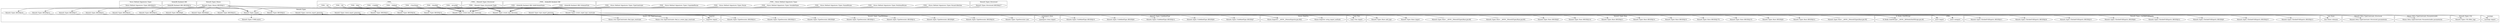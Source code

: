 digraph {
graph [overlap=false]
subgraph cluster_Parse_Method_Signatures_Types {
	label="Parse::Method::Signatures::Types";
	"Parse::Method::Signatures::Types::BEGIN@10";
}
subgraph cluster_KiokuDB_Backend_DBI {
	label="KiokuDB::Backend::DBI";
	"KiokuDB::Backend::DBI::BEGIN@14";
}
subgraph cluster_MooseX_Types_Moose {
	label="MooseX::Types::Moose";
	"MooseX::Types::Moose::BEGIN@11";
}
subgraph cluster_MooseX_Types_Util {
	label="MooseX::Types::Util";
	"MooseX::Types::Util::filter_tags";
}
subgraph cluster_Sub_Name {
	label="Sub::Name";
	"Sub::Name::subname";
}
subgraph cluster_namespace_clean {
	label="namespace::clean";
	"namespace::clean::import";
}
subgraph cluster___TYPE__ {
	label="__TYPE__";
	"__TYPE__::CodeRef";
	"__TYPE__::ArrayRef";
	"__TYPE__::Bool";
	"__TYPE__::Str";
	"__TYPE__::Int";
	"__TYPE__::ClassName";
	"__TYPE__::Defined";
	"__TYPE__::HashRef";
}
subgraph cluster_MooseX_Types {
	label="MooseX::Types";
	"MooseX::Types::create_base_type_constraint";
	"MooseX::Types::BEGIN@16";
	"MooseX::Types::BEGIN@10";
	"MooseX::Types::BEGIN@19";
	"MooseX::Types::coercion_export_generator";
	"MooseX::Types::BEGIN@13";
	"MooseX::Types::CORE:match";
	"MooseX::Types::BEGIN@12";
	"MooseX::Types::check_export_generator";
	"MooseX::Types::BEGIN@5";
	"MooseX::Types::BEGIN@9";
	"MooseX::Types::BEGIN@15";
	"MooseX::Types::BEGIN@11";
	"MooseX::Types::BEGIN@34";
	"MooseX::Types::create_type_decorator";
	"MooseX::Types::BEGIN@21";
	"MooseX::Types::BEGIN@14";
	"MooseX::Types::type_export_generator";
	"MooseX::Types::create_arged_type_constraint";
	"MooseX::Types::import";
	"MooseX::Types::BEGIN@17";
}
subgraph cluster_warnings {
	label="warnings";
	"warnings::import";
}
subgraph cluster_MooseX_Types_TypeDecorator {
	label="MooseX::Types::TypeDecorator";
	"MooseX::Types::TypeDecorator::BEGIN@8";
	"MooseX::Types::TypeDecorator::BEGIN@12";
	"MooseX::Types::TypeDecorator::BEGIN@11";
	"MooseX::Types::TypeDecorator::new";
	"MooseX::Types::TypeDecorator::BEGIN@13";
	"MooseX::Types::TypeDecorator::BEGIN@14";
	"MooseX::Types::TypeDecorator::BEGIN@16";
	"MooseX::Types::TypeDecorator::BEGIN@9";
}
subgraph cluster___TYPE___MooseX_Types_Structured {
	label="__TYPE__::MooseX::Types::Structured";
	"__TYPE__::MooseX::Types::Structured::Tuple";
}
subgraph cluster_MooseX_Types_CheckedUtilExports {
	label="MooseX::Types::CheckedUtilExports";
	"MooseX::Types::CheckedUtilExports::BEGIN@15";
	"MooseX::Types::CheckedUtilExports::BEGIN@9";
	"MooseX::Types::CheckedUtilExports::BEGIN@12";
	"MooseX::Types::CheckedUtilExports::BEGIN@8";
	"MooseX::Types::CheckedUtilExports::BEGIN@10";
	"MooseX::Types::CheckedUtilExports::BEGIN@24";
	"MooseX::Types::CheckedUtilExports::BEGIN@11";
	"MooseX::Types::CheckedUtilExports::BEGIN@13";
}
subgraph cluster_Exporter {
	label="Exporter";
	"Exporter::import";
}
subgraph cluster_MooseX_Meta_TypeConstraint_Structured {
	label="MooseX::Meta::TypeConstraint::Structured";
	"MooseX::Meta::TypeConstraint::Structured::parameterize";
}
subgraph cluster___TYPE___KiokuDB_Backend_DBI {
	label="__TYPE__::KiokuDB::Backend::DBI";
	"__TYPE__::KiokuDB::Backend::DBI::SchemaProto";
	"__TYPE__::KiokuDB::Backend::DBI::ValidColumnName";
}
subgraph cluster_MooseX_Types_Base {
	label="MooseX::Types::Base";
	"MooseX::Types::Base::BEGIN@14";
	"MooseX::Types::Base::__ANON__[MooseX/Types/Base.pm:68]";
	"MooseX::Types::Base::BEGIN@11";
	"MooseX::Types::Base::BEGIN@141";
	"MooseX::Types::Base::BEGIN@5";
	"MooseX::Types::Base::__ANON__[MooseX/Types/Base.pm:60]";
	"MooseX::Types::Base::add_type";
	"MooseX::Types::Base::BEGIN@12";
	"MooseX::Types::Base::BEGIN@9";
	"MooseX::Types::Base::BEGIN@151";
	"MooseX::Types::Base::__ANON__[MooseX/Types/Base.pm:55]";
	"MooseX::Types::Base::import";
	"MooseX::Types::Base::BEGIN@10";
	"MooseX::Types::Base::BEGIN@178";
}
subgraph cluster___TYPE___Parse_Method_Signatures_Types {
	label="__TYPE__::Parse::Method::Signatures::Types";
	"__TYPE__::Parse::Method::Signatures::Types::PositionalParam";
	"__TYPE__::Parse::Method::Signatures::Types::NamedParam";
	"__TYPE__::Parse::Method::Signatures::Types::VariableName";
	"__TYPE__::Parse::Method::Signatures::Types::Param";
	"__TYPE__::Parse::Method::Signatures::Types::UnpackedParam";
	"__TYPE__::Parse::Method::Signatures::Types::TypeConstraint";
	"__TYPE__::Parse::Method::Signatures::Types::ParamCollection";
}
subgraph cluster_Moose_Exporter {
	label="Moose::Exporter";
	"Moose::Exporter::__ANON__[Moose/Exporter.pm:492]";
	"Moose::Exporter::setup_import_methods";
}
subgraph cluster_Moose_Util_TypeConstraints {
	label="Moose::Util::TypeConstraints";
	"Moose::Util::TypeConstraints::find_or_create_type_constraint";
	"Moose::Util::TypeConstraints::find_type_constraint";
}
subgraph cluster_B_Hooks_EndOfScope {
	label="B::Hooks::EndOfScope";
	"B::Hooks::EndOfScope::__ANON__[B/Hooks/EndOfScope.pm:26]";
}
subgraph cluster_Carp_Clan {
	label="Carp::Clan";
	"Carp::Clan::import";
}
subgraph cluster_Moose_Meta_TypeConstraint_Parameterizable {
	label="Moose::Meta::TypeConstraint::Parameterizable";
	"Moose::Meta::TypeConstraint::Parameterizable::parameterize";
}
subgraph cluster_strict {
	label="strict";
	"strict::unimport";
	"strict::import";
}
subgraph cluster_MooseX_Types_Structured {
	label="MooseX::Types::Structured";
	"MooseX::Types::Structured::BEGIN@17";
}
subgraph cluster_MooseX_Types_UndefinedType {
	label="MooseX::Types::UndefinedType";
	"MooseX::Types::UndefinedType::BEGIN@6";
	"MooseX::Types::UndefinedType::BEGIN@10";
	"MooseX::Types::UndefinedType::BEGIN@7";
	"MooseX::Types::UndefinedType::BEGIN@9";
	"MooseX::Types::UndefinedType::BEGIN@12";
}
"MooseX::Types::create_base_type_constraint" -> "Moose::Util::TypeConstraints::find_type_constraint";
"MooseX::Types::BEGIN@11" -> "MooseX::Types::Base::BEGIN@11";
"MooseX::Types::BEGIN@10" -> "MooseX::Types::TypeDecorator::BEGIN@16";
"MooseX::Types::Base::__ANON__[MooseX/Types/Base.pm:55]" -> "MooseX::Types::type_export_generator";
"__TYPE__::ArrayRef" -> "MooseX::Types::create_base_type_constraint";
"__TYPE__::Parse::Method::Signatures::Types::Param" -> "MooseX::Types::create_base_type_constraint";
"__TYPE__::Str" -> "MooseX::Types::create_base_type_constraint";
"__TYPE__::Parse::Method::Signatures::Types::TypeConstraint" -> "MooseX::Types::create_base_type_constraint";
"__TYPE__::ClassName" -> "MooseX::Types::create_base_type_constraint";
"__TYPE__::MooseX::Types::Structured::Tuple" -> "MooseX::Types::create_base_type_constraint";
"__TYPE__::Parse::Method::Signatures::Types::ParamCollection" -> "MooseX::Types::create_base_type_constraint";
"__TYPE__::Parse::Method::Signatures::Types::PositionalParam" -> "MooseX::Types::create_base_type_constraint";
"__TYPE__::CodeRef" -> "MooseX::Types::create_base_type_constraint";
"__TYPE__::Parse::Method::Signatures::Types::NamedParam" -> "MooseX::Types::create_base_type_constraint";
"__TYPE__::Bool" -> "MooseX::Types::create_base_type_constraint";
"__TYPE__::Parse::Method::Signatures::Types::VariableName" -> "MooseX::Types::create_base_type_constraint";
"__TYPE__::KiokuDB::Backend::DBI::SchemaProto" -> "MooseX::Types::create_base_type_constraint";
"__TYPE__::Int" -> "MooseX::Types::create_base_type_constraint";
"__TYPE__::Defined" -> "MooseX::Types::create_base_type_constraint";
"__TYPE__::HashRef" -> "MooseX::Types::create_base_type_constraint";
"__TYPE__::Parse::Method::Signatures::Types::UnpackedParam" -> "MooseX::Types::create_base_type_constraint";
"__TYPE__::KiokuDB::Backend::DBI::ValidColumnName" -> "MooseX::Types::create_base_type_constraint";
"MooseX::Types::BEGIN@14" -> "Moose::Exporter::setup_import_methods";
"MooseX::Types::BEGIN@13" -> "MooseX::Types::UndefinedType::BEGIN@7";
"MooseX::Types::Moose::BEGIN@11" -> "MooseX::Types::BEGIN@34";
"MooseX::Types::BEGIN@11" -> "MooseX::Types::Base::BEGIN@151";
"MooseX::Types::BEGIN@13" -> "MooseX::Types::UndefinedType::BEGIN@10";
"MooseX::Types::Moose::BEGIN@11" -> "MooseX::Types::BEGIN@9";
"MooseX::Types::Moose::BEGIN@11" -> "MooseX::Types::BEGIN@15";
"MooseX::Types::BEGIN@14" -> "MooseX::Types::CheckedUtilExports::BEGIN@11";
"MooseX::Types::BEGIN@15" -> "Carp::Clan::import";
"MooseX::Types::Moose::BEGIN@11" -> "MooseX::Types::BEGIN@10";
"MooseX::Types::BEGIN@10" -> "MooseX::Types::TypeDecorator::BEGIN@14";
"MooseX::Types::BEGIN@11" -> "MooseX::Types::Base::BEGIN@178";
"MooseX::Types::BEGIN@10" -> "MooseX::Types::TypeDecorator::BEGIN@9";
"MooseX::Types::BEGIN@10" -> "MooseX::Types::TypeDecorator::BEGIN@12";
"MooseX::Types::Moose::BEGIN@11" -> "MooseX::Types::BEGIN@21";
"MooseX::Types::Base::__ANON__[MooseX/Types/Base.pm:68]" -> "MooseX::Types::coercion_export_generator";
"MooseX::Types::import" -> "MooseX::Types::Util::filter_tags";
"MooseX::Types::create_type_decorator" -> "MooseX::Types::TypeDecorator::new";
"MooseX::Types::BEGIN@10" -> "MooseX::Types::TypeDecorator::BEGIN@8";
"MooseX::Types::import" -> "MooseX::Types::CORE:match";
"MooseX::Types::BEGIN@14" -> "MooseX::Types::CheckedUtilExports::BEGIN@13";
"MooseX::Types::Moose::BEGIN@11" -> "MooseX::Types::BEGIN@5";
"MooseX::Types::BEGIN@14" -> "MooseX::Types::CheckedUtilExports::BEGIN@9";
"MooseX::Types::BEGIN@11" -> "MooseX::Types::Base::BEGIN@141";
"MooseX::Types::Moose::BEGIN@11" -> "MooseX::Types::BEGIN@11";
"MooseX::Types::create_arged_type_constraint" -> "Moose::Meta::TypeConstraint::Parameterizable::parameterize";
"MooseX::Types::BEGIN@19" -> "namespace::clean::import";
"MooseX::Types::import" -> "strict::import";
"MooseX::Types::BEGIN@11" -> "MooseX::Types::Base::BEGIN@5";
"MooseX::Types::BEGIN@14" -> "MooseX::Types::CheckedUtilExports::BEGIN@12";
"MooseX::Types::Base::__ANON__[MooseX/Types/Base.pm:60]" -> "MooseX::Types::check_export_generator";
"MooseX::Types::BEGIN@13" -> "MooseX::Types::UndefinedType::BEGIN@9";
"MooseX::Types::BEGIN@14" -> "B::Hooks::EndOfScope::__ANON__[B/Hooks/EndOfScope.pm:26]";
"MooseX::Types::BEGIN@11" -> "B::Hooks::EndOfScope::__ANON__[B/Hooks/EndOfScope.pm:26]";
"MooseX::Types::Moose::BEGIN@11" -> "MooseX::Types::BEGIN@13";
"MooseX::Types::BEGIN@5" -> "Moose::Exporter::__ANON__[Moose/Exporter.pm:492]";
"MooseX::Types::BEGIN@9" -> "Moose::Exporter::__ANON__[Moose/Exporter.pm:492]";
"MooseX::Types::import" -> "Moose::Exporter::__ANON__[Moose/Exporter.pm:492]";
"MooseX::Types::import" -> "MooseX::Types::Base::import";
"MooseX::Types::BEGIN@16" -> "Exporter::import";
"MooseX::Types::BEGIN@12" -> "Exporter::import";
"MooseX::Types::BEGIN@17" -> "Exporter::import";
"MooseX::Types::BEGIN@14" -> "MooseX::Types::CheckedUtilExports::BEGIN@15";
"MooseX::Types::BEGIN@14" -> "MooseX::Types::CheckedUtilExports::BEGIN@10";
"MooseX::Types::BEGIN@11" -> "MooseX::Types::Base::BEGIN@10";
"MooseX::Types::Moose::BEGIN@11" -> "MooseX::Types::BEGIN@16";
"MooseX::Types::BEGIN@34" -> "strict::unimport";
"MooseX::Types::import" -> "warnings::import";
"MooseX::Types::BEGIN@11" -> "MooseX::Types::Base::BEGIN@9";
"MooseX::Types::BEGIN@14" -> "MooseX::Types::CheckedUtilExports::BEGIN@24";
"MooseX::Types::BEGIN@13" -> "MooseX::Types::UndefinedType::BEGIN@6";
"MooseX::Types::create_arged_type_constraint" -> "Moose::Util::TypeConstraints::find_or_create_type_constraint";
"MooseX::Types::Moose::BEGIN@11" -> "MooseX::Types::BEGIN@12";
"MooseX::Types::BEGIN@10" -> "MooseX::Types::TypeDecorator::BEGIN@13";
"__TYPE__::ArrayRef" -> "MooseX::Types::create_arged_type_constraint";
"__TYPE__::HashRef" -> "MooseX::Types::create_arged_type_constraint";
"__TYPE__::MooseX::Types::Structured::Tuple" -> "MooseX::Types::create_arged_type_constraint";
"MooseX::Types::BEGIN@11" -> "MooseX::Types::Base::BEGIN@12";
"MooseX::Types::Moose::BEGIN@11" -> "MooseX::Types::BEGIN@17";
"MooseX::Types::BEGIN@10" -> "MooseX::Types::TypeDecorator::BEGIN@11";
"KiokuDB::Backend::DBI::BEGIN@14" -> "MooseX::Types::import";
"MooseX::Types::Structured::BEGIN@17" -> "MooseX::Types::import";
"MooseX::Types::Moose::BEGIN@11" -> "MooseX::Types::import";
"Parse::Method::Signatures::Types::BEGIN@10" -> "MooseX::Types::import";
"MooseX::Types::Moose::BEGIN@11" -> "MooseX::Types::BEGIN@14";
"MooseX::Types::Moose::BEGIN@11" -> "MooseX::Types::BEGIN@19";
"MooseX::Types::import" -> "MooseX::Types::Base::add_type";
"MooseX::Types::type_export_generator" -> "Sub::Name::subname";
"MooseX::Types::create_arged_type_constraint" -> "MooseX::Meta::TypeConstraint::Structured::parameterize";
"MooseX::Types::BEGIN@13" -> "MooseX::Types::UndefinedType::BEGIN@12";
"MooseX::Types::BEGIN@14" -> "MooseX::Types::CheckedUtilExports::BEGIN@8";
"MooseX::Types::BEGIN@11" -> "MooseX::Types::Base::BEGIN@14";
"__TYPE__::ArrayRef" -> "MooseX::Types::create_type_decorator";
"__TYPE__::Parse::Method::Signatures::Types::Param" -> "MooseX::Types::create_type_decorator";
"__TYPE__::Str" -> "MooseX::Types::create_type_decorator";
"__TYPE__::Parse::Method::Signatures::Types::TypeConstraint" -> "MooseX::Types::create_type_decorator";
"__TYPE__::ClassName" -> "MooseX::Types::create_type_decorator";
"__TYPE__::MooseX::Types::Structured::Tuple" -> "MooseX::Types::create_type_decorator";
"__TYPE__::Parse::Method::Signatures::Types::ParamCollection" -> "MooseX::Types::create_type_decorator";
"__TYPE__::Parse::Method::Signatures::Types::PositionalParam" -> "MooseX::Types::create_type_decorator";
"__TYPE__::CodeRef" -> "MooseX::Types::create_type_decorator";
"__TYPE__::Parse::Method::Signatures::Types::NamedParam" -> "MooseX::Types::create_type_decorator";
"__TYPE__::Parse::Method::Signatures::Types::VariableName" -> "MooseX::Types::create_type_decorator";
"__TYPE__::Bool" -> "MooseX::Types::create_type_decorator";
"__TYPE__::KiokuDB::Backend::DBI::SchemaProto" -> "MooseX::Types::create_type_decorator";
"__TYPE__::Int" -> "MooseX::Types::create_type_decorator";
"__TYPE__::HashRef" -> "MooseX::Types::create_type_decorator";
"__TYPE__::Defined" -> "MooseX::Types::create_type_decorator";
"__TYPE__::Parse::Method::Signatures::Types::UnpackedParam" -> "MooseX::Types::create_type_decorator";
"__TYPE__::KiokuDB::Backend::DBI::ValidColumnName" -> "MooseX::Types::create_type_decorator";
}
